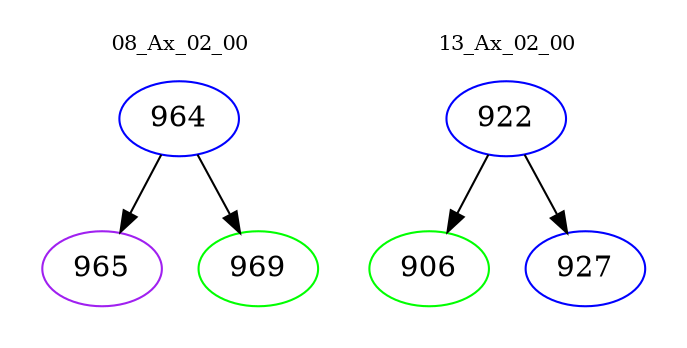 digraph{
subgraph cluster_0 {
color = white
label = "08_Ax_02_00";
fontsize=10;
T0_964 [label="964", color="blue"]
T0_964 -> T0_965 [color="black"]
T0_965 [label="965", color="purple"]
T0_964 -> T0_969 [color="black"]
T0_969 [label="969", color="green"]
}
subgraph cluster_1 {
color = white
label = "13_Ax_02_00";
fontsize=10;
T1_922 [label="922", color="blue"]
T1_922 -> T1_906 [color="black"]
T1_906 [label="906", color="green"]
T1_922 -> T1_927 [color="black"]
T1_927 [label="927", color="blue"]
}
}
